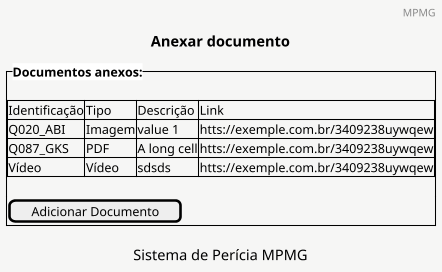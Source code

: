@startsalt
<style>
saltDiagram {
  BackgroundColor #f6f6f5
}
</style>
skinparam dpi 100
title Anexar documento
header MPMG
caption Sistema de Perícia MPMG
{
        {^**Documentos anexos:**
            .
            {#
                Identificação | Tipo       | Descrição   | Link
                Q020_ABI      | Imagem     | value 1     | htts://exemple.com.br/3409238uywqew
                Q087_GKS      | PDF        | A long cell | htts://exemple.com.br/3409238uywqew
                Vídeo         | Vídeo      | sdsds       | htts://exemple.com.br/3409238uywqew
            }
            .
            [ Adicionar Documento]
        }
}
@endsalt
